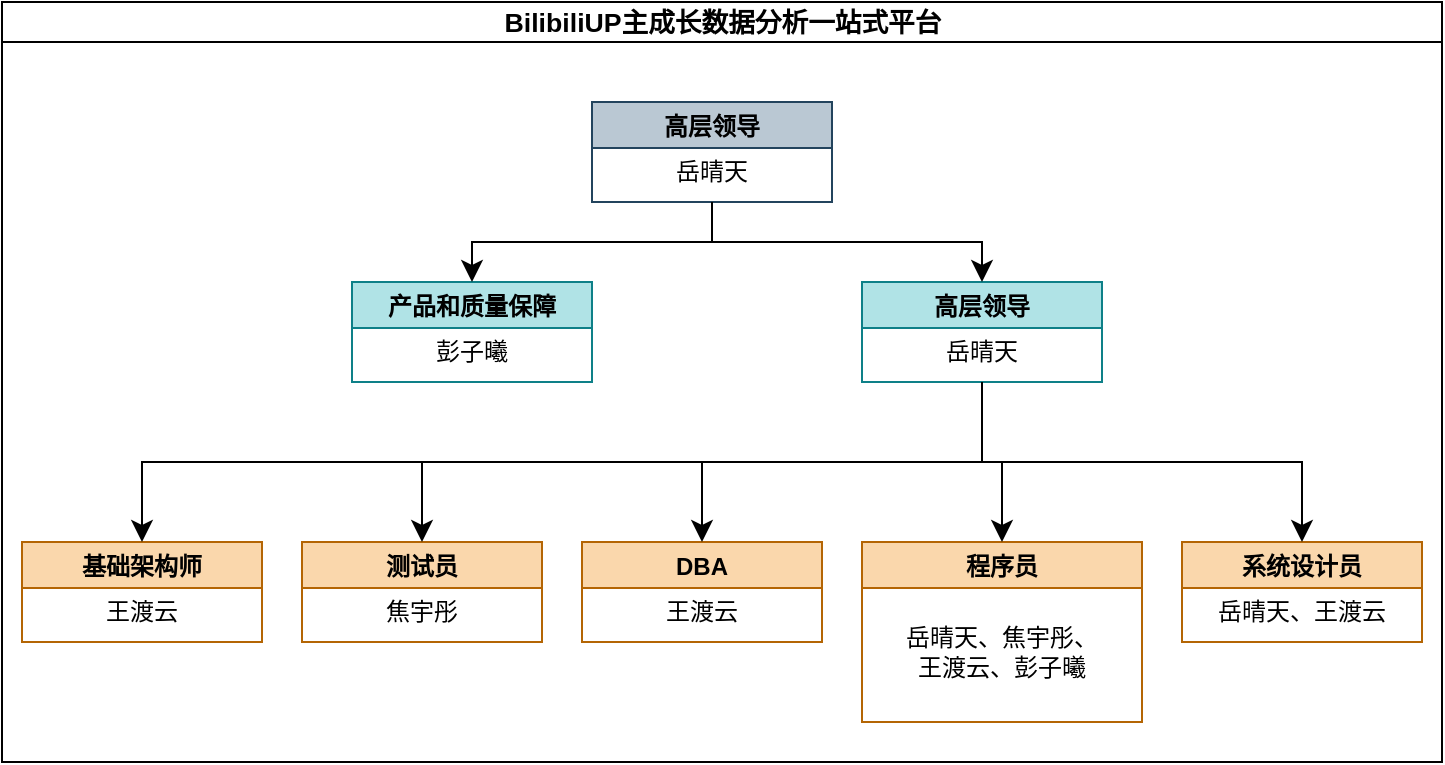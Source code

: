 <mxfile version="26.2.4">
  <diagram id="prtHgNgQTEPvFCAcTncT" name="Page-1">
    <mxGraphModel dx="832" dy="1738" grid="1" gridSize="10" guides="1" tooltips="1" connect="1" arrows="1" fold="1" page="1" pageScale="1" pageWidth="827" pageHeight="1169" math="0" shadow="0">
      <root>
        <mxCell id="0" />
        <mxCell id="1" parent="0" />
        <mxCell id="dNxyNK7c78bLwvsdeMH5-11" value="&lt;span style=&quot;font-size:10.0pt;font-family:&lt;br/&gt;&amp;quot;Times New Roman&amp;quot;,serif;mso-fareast-font-family:宋体;mso-bidi-font-family:宋体;&lt;br/&gt;mso-ansi-language:EN-US;mso-fareast-language:ZH-CN;mso-bidi-language:AR-SA;&lt;br/&gt;layout-grid-mode:line&quot; lang=&quot;EN-US&quot;&gt;BilibiliUP&lt;/span&gt;&lt;span style=&quot;font-size:10.0pt;&lt;br/&gt;font-family:宋体;mso-ascii-font-family:&amp;quot;Times New Roman&amp;quot;;mso-hansi-font-family:&lt;br/&gt;&amp;quot;Times New Roman&amp;quot;;mso-bidi-font-family:宋体;mso-ansi-language:EN-US;mso-fareast-language:&lt;br/&gt;ZH-CN;mso-bidi-language:AR-SA;layout-grid-mode:line&quot;&gt;主成长数据分析一站式平台&lt;/span&gt;" style="swimlane;html=1;startSize=20;horizontal=1;containerType=tree;glass=0;" parent="1" vertex="1">
          <mxGeometry x="10" y="-30" width="720" height="380" as="geometry" />
        </mxCell>
        <mxCell id="NaS09oquVCrZTC2XUynY-7" value="高层领导" style="swimlane;fillColor=#bac8d3;strokeColor=#23445d;" vertex="1" parent="dNxyNK7c78bLwvsdeMH5-11">
          <mxGeometry x="295" y="50" width="120" height="50" as="geometry" />
        </mxCell>
        <mxCell id="NaS09oquVCrZTC2XUynY-12" value="岳晴天" style="text;html=1;align=center;verticalAlign=middle;whiteSpace=wrap;rounded=0;" vertex="1" parent="NaS09oquVCrZTC2XUynY-7">
          <mxGeometry x="30" y="20" width="60" height="30" as="geometry" />
        </mxCell>
        <mxCell id="NaS09oquVCrZTC2XUynY-19" value="产品和质量保障" style="swimlane;fillColor=#b0e3e6;strokeColor=#0e8088;" vertex="1" parent="dNxyNK7c78bLwvsdeMH5-11">
          <mxGeometry x="175" y="140" width="120" height="50" as="geometry" />
        </mxCell>
        <mxCell id="NaS09oquVCrZTC2XUynY-20" value="彭子曦" style="text;html=1;align=center;verticalAlign=middle;whiteSpace=wrap;rounded=0;" vertex="1" parent="NaS09oquVCrZTC2XUynY-19">
          <mxGeometry x="30" y="20" width="60" height="30" as="geometry" />
        </mxCell>
        <mxCell id="NaS09oquVCrZTC2XUynY-17" value="基础架构师" style="swimlane;fillColor=#fad7ac;strokeColor=#b46504;" vertex="1" parent="dNxyNK7c78bLwvsdeMH5-11">
          <mxGeometry x="10" y="270" width="120" height="50" as="geometry" />
        </mxCell>
        <mxCell id="NaS09oquVCrZTC2XUynY-18" value="王渡云" style="text;html=1;align=center;verticalAlign=middle;whiteSpace=wrap;rounded=0;" vertex="1" parent="NaS09oquVCrZTC2XUynY-17">
          <mxGeometry x="30" y="20" width="60" height="30" as="geometry" />
        </mxCell>
        <mxCell id="NaS09oquVCrZTC2XUynY-13" value="高层领导" style="swimlane;fillColor=#b0e3e6;strokeColor=#0e8088;" vertex="1" parent="dNxyNK7c78bLwvsdeMH5-11">
          <mxGeometry x="430" y="140" width="120" height="50" as="geometry" />
        </mxCell>
        <mxCell id="NaS09oquVCrZTC2XUynY-14" value="岳晴天" style="text;html=1;align=center;verticalAlign=middle;whiteSpace=wrap;rounded=0;" vertex="1" parent="NaS09oquVCrZTC2XUynY-13">
          <mxGeometry x="30" y="20" width="60" height="30" as="geometry" />
        </mxCell>
        <mxCell id="NaS09oquVCrZTC2XUynY-26" style="edgeStyle=orthogonalEdgeStyle;rounded=0;orthogonalLoop=1;jettySize=auto;html=1;entryX=0.5;entryY=0;entryDx=0;entryDy=0;fontSize=12;startSize=8;endSize=8;exitX=0.5;exitY=1;exitDx=0;exitDy=0;" edge="1" parent="dNxyNK7c78bLwvsdeMH5-11" source="NaS09oquVCrZTC2XUynY-12" target="NaS09oquVCrZTC2XUynY-19">
          <mxGeometry relative="1" as="geometry" />
        </mxCell>
        <mxCell id="NaS09oquVCrZTC2XUynY-27" style="edgeStyle=orthogonalEdgeStyle;rounded=0;orthogonalLoop=1;jettySize=auto;html=1;exitX=0.5;exitY=1;exitDx=0;exitDy=0;entryX=0.5;entryY=0;entryDx=0;entryDy=0;fontFamily=Helvetica;fontSize=12;fontColor=default;fontStyle=1;horizontal=1;startSize=8;endSize=8;" edge="1" parent="dNxyNK7c78bLwvsdeMH5-11" source="NaS09oquVCrZTC2XUynY-12" target="NaS09oquVCrZTC2XUynY-13">
          <mxGeometry relative="1" as="geometry" />
        </mxCell>
        <mxCell id="NaS09oquVCrZTC2XUynY-37" value="程序员" style="swimlane;fillColor=#fad7ac;strokeColor=#b46504;" vertex="1" parent="dNxyNK7c78bLwvsdeMH5-11">
          <mxGeometry x="430" y="270" width="140" height="90" as="geometry" />
        </mxCell>
        <mxCell id="NaS09oquVCrZTC2XUynY-38" value="岳晴天、焦宇彤、王渡云、彭子曦" style="text;html=1;align=center;verticalAlign=middle;whiteSpace=wrap;rounded=0;" vertex="1" parent="NaS09oquVCrZTC2XUynY-37">
          <mxGeometry x="20" y="20" width="100" height="70" as="geometry" />
        </mxCell>
        <mxCell id="NaS09oquVCrZTC2XUynY-31" value="系统设计员" style="swimlane;fillColor=#fad7ac;strokeColor=#b46504;" vertex="1" parent="dNxyNK7c78bLwvsdeMH5-11">
          <mxGeometry x="590" y="270" width="120" height="50" as="geometry" />
        </mxCell>
        <mxCell id="NaS09oquVCrZTC2XUynY-32" value="岳晴天、王渡云" style="text;html=1;align=center;verticalAlign=middle;whiteSpace=wrap;rounded=0;" vertex="1" parent="NaS09oquVCrZTC2XUynY-31">
          <mxGeometry x="10" y="20" width="100" height="30" as="geometry" />
        </mxCell>
        <mxCell id="NaS09oquVCrZTC2XUynY-29" value="测试员" style="swimlane;fillColor=#fad7ac;strokeColor=#b46504;" vertex="1" parent="dNxyNK7c78bLwvsdeMH5-11">
          <mxGeometry x="150" y="270" width="120" height="50" as="geometry" />
        </mxCell>
        <mxCell id="NaS09oquVCrZTC2XUynY-30" value="焦宇彤" style="text;html=1;align=center;verticalAlign=middle;whiteSpace=wrap;rounded=0;" vertex="1" parent="NaS09oquVCrZTC2XUynY-29">
          <mxGeometry x="30" y="20" width="60" height="30" as="geometry" />
        </mxCell>
        <mxCell id="NaS09oquVCrZTC2XUynY-33" value="DBA" style="swimlane;fillColor=#fad7ac;strokeColor=#b46504;" vertex="1" parent="dNxyNK7c78bLwvsdeMH5-11">
          <mxGeometry x="290" y="270" width="120" height="50" as="geometry" />
        </mxCell>
        <mxCell id="NaS09oquVCrZTC2XUynY-34" value="王渡云" style="text;html=1;align=center;verticalAlign=middle;whiteSpace=wrap;rounded=0;" vertex="1" parent="NaS09oquVCrZTC2XUynY-33">
          <mxGeometry x="30" y="20" width="60" height="30" as="geometry" />
        </mxCell>
        <mxCell id="NaS09oquVCrZTC2XUynY-41" style="edgeStyle=orthogonalEdgeStyle;shape=connector;rounded=0;orthogonalLoop=1;jettySize=auto;html=1;strokeColor=default;align=center;verticalAlign=middle;fontFamily=Helvetica;fontSize=12;fontColor=default;fontStyle=1;labelBackgroundColor=default;horizontal=1;startSize=8;endArrow=classic;endSize=8;exitX=0.5;exitY=1;exitDx=0;exitDy=0;" edge="1" parent="dNxyNK7c78bLwvsdeMH5-11" source="NaS09oquVCrZTC2XUynY-14" target="NaS09oquVCrZTC2XUynY-17">
          <mxGeometry relative="1" as="geometry" />
        </mxCell>
        <mxCell id="NaS09oquVCrZTC2XUynY-42" style="edgeStyle=orthogonalEdgeStyle;shape=connector;rounded=0;orthogonalLoop=1;jettySize=auto;html=1;exitX=0.5;exitY=1;exitDx=0;exitDy=0;strokeColor=default;align=center;verticalAlign=middle;fontFamily=Helvetica;fontSize=12;fontColor=default;fontStyle=1;labelBackgroundColor=default;horizontal=1;startSize=8;endArrow=classic;endSize=8;" edge="1" parent="dNxyNK7c78bLwvsdeMH5-11" source="NaS09oquVCrZTC2XUynY-14" target="NaS09oquVCrZTC2XUynY-29">
          <mxGeometry relative="1" as="geometry" />
        </mxCell>
        <mxCell id="NaS09oquVCrZTC2XUynY-43" style="edgeStyle=orthogonalEdgeStyle;shape=connector;rounded=0;orthogonalLoop=1;jettySize=auto;html=1;exitX=0.5;exitY=1;exitDx=0;exitDy=0;strokeColor=default;align=center;verticalAlign=middle;fontFamily=Helvetica;fontSize=12;fontColor=default;fontStyle=1;labelBackgroundColor=default;horizontal=1;startSize=8;endArrow=classic;endSize=8;" edge="1" parent="dNxyNK7c78bLwvsdeMH5-11" source="NaS09oquVCrZTC2XUynY-14" target="NaS09oquVCrZTC2XUynY-33">
          <mxGeometry relative="1" as="geometry" />
        </mxCell>
        <mxCell id="NaS09oquVCrZTC2XUynY-44" style="edgeStyle=orthogonalEdgeStyle;shape=connector;rounded=0;orthogonalLoop=1;jettySize=auto;html=1;exitX=0.5;exitY=1;exitDx=0;exitDy=0;entryX=0.5;entryY=0;entryDx=0;entryDy=0;strokeColor=default;align=center;verticalAlign=middle;fontFamily=Helvetica;fontSize=12;fontColor=default;fontStyle=1;labelBackgroundColor=default;horizontal=1;startSize=8;endArrow=classic;endSize=8;" edge="1" parent="dNxyNK7c78bLwvsdeMH5-11" source="NaS09oquVCrZTC2XUynY-14" target="NaS09oquVCrZTC2XUynY-37">
          <mxGeometry relative="1" as="geometry" />
        </mxCell>
        <mxCell id="NaS09oquVCrZTC2XUynY-45" style="edgeStyle=orthogonalEdgeStyle;shape=connector;rounded=0;orthogonalLoop=1;jettySize=auto;html=1;exitX=0.5;exitY=1;exitDx=0;exitDy=0;entryX=0.5;entryY=0;entryDx=0;entryDy=0;strokeColor=default;align=center;verticalAlign=middle;fontFamily=Helvetica;fontSize=12;fontColor=default;fontStyle=1;labelBackgroundColor=default;horizontal=1;startSize=8;endArrow=classic;endSize=8;" edge="1" parent="dNxyNK7c78bLwvsdeMH5-11" source="NaS09oquVCrZTC2XUynY-14" target="NaS09oquVCrZTC2XUynY-31">
          <mxGeometry relative="1" as="geometry" />
        </mxCell>
      </root>
    </mxGraphModel>
  </diagram>
</mxfile>
